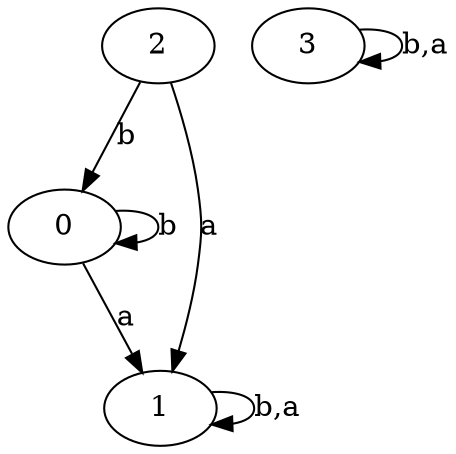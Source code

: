 digraph {
 ranksep=0.5;
 d2tdocpreamble = "\usetikzlibrary{automata}";
 d2tfigpreamble = "\tikzstyle{every state}= [ draw=blue!50,very thick,fill=blue!20]  \tikzstyle{auto}= [fill=white]";
 node [style="state"];
 edge [lblstyle="auto",topath="bend right", len=4  ]
  "0" [label="0",];
  "1" [label="1",style = "state, accepting"];
  "2" [label="2",];
  "3" [label="3",style = "state, initial"];
  "0" -> "0" [label="b",topath="loop above"];
  "0" -> "1" [label="a"];
  "1" -> "1" [label="b,a",topath="loop above"];
  "2" -> "0" [label="b"];
  "2" -> "1" [label="a"];
  "3" -> "3" [label="b,a",topath="loop above"];
}